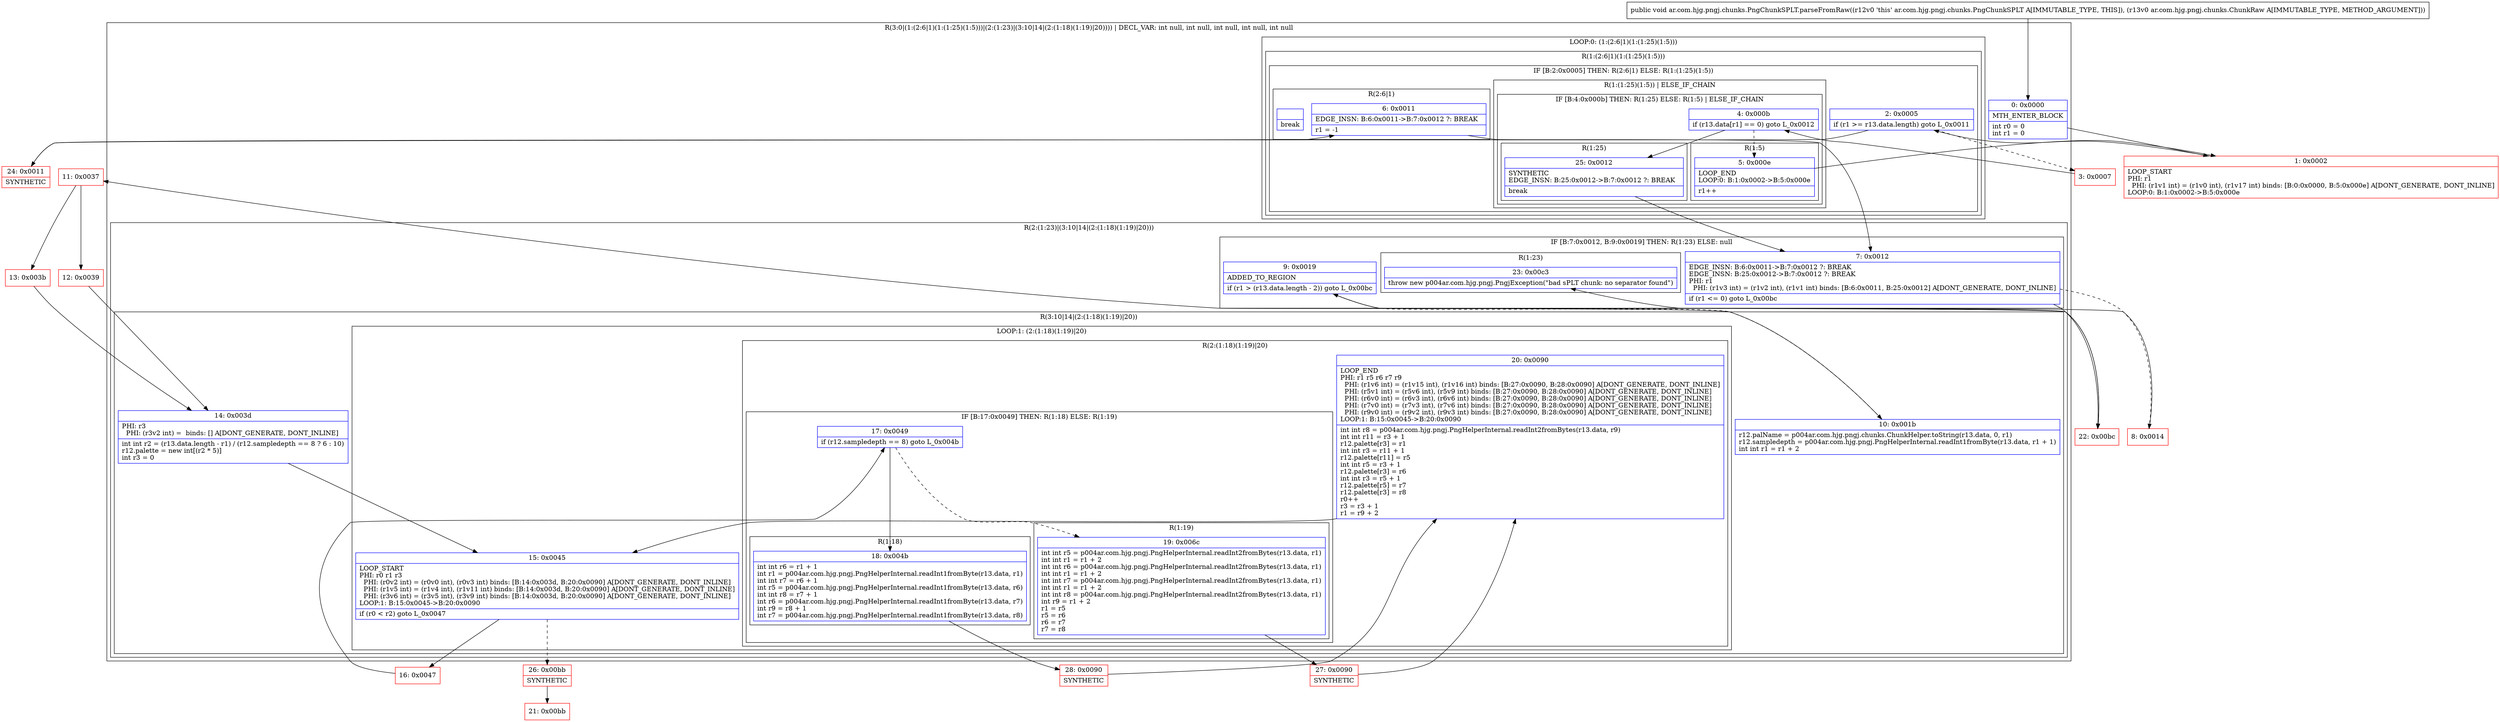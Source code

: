 digraph "CFG forar.com.hjg.pngj.chunks.PngChunkSPLT.parseFromRaw(Lar\/com\/hjg\/pngj\/chunks\/ChunkRaw;)V" {
subgraph cluster_Region_1013422147 {
label = "R(3:0|(1:(2:6|1)(1:(1:25)(1:5)))|(2:(1:23)|(3:10|14|(2:(1:18)(1:19)|20)))) | DECL_VAR: int null, int null, int null, int null, int null\l";
node [shape=record,color=blue];
Node_0 [shape=record,label="{0\:\ 0x0000|MTH_ENTER_BLOCK\l|int r0 = 0\lint r1 = 0\l}"];
subgraph cluster_LoopRegion_374414847 {
label = "LOOP:0: (1:(2:6|1)(1:(1:25)(1:5)))";
node [shape=record,color=blue];
subgraph cluster_Region_2275908 {
label = "R(1:(2:6|1)(1:(1:25)(1:5)))";
node [shape=record,color=blue];
subgraph cluster_IfRegion_2016753528 {
label = "IF [B:2:0x0005] THEN: R(2:6|1) ELSE: R(1:(1:25)(1:5))";
node [shape=record,color=blue];
Node_2 [shape=record,label="{2\:\ 0x0005|if (r1 \>= r13.data.length) goto L_0x0011\l}"];
subgraph cluster_Region_1234887077 {
label = "R(2:6|1)";
node [shape=record,color=blue];
Node_6 [shape=record,label="{6\:\ 0x0011|EDGE_INSN: B:6:0x0011\-\>B:7:0x0012 ?: BREAK  \l|r1 = \-1\l}"];
Node_InsnContainer_144286404 [shape=record,label="{|break\l}"];
}
subgraph cluster_Region_247045526 {
label = "R(1:(1:25)(1:5)) | ELSE_IF_CHAIN\l";
node [shape=record,color=blue];
subgraph cluster_IfRegion_957902963 {
label = "IF [B:4:0x000b] THEN: R(1:25) ELSE: R(1:5) | ELSE_IF_CHAIN\l";
node [shape=record,color=blue];
Node_4 [shape=record,label="{4\:\ 0x000b|if (r13.data[r1] == 0) goto L_0x0012\l}"];
subgraph cluster_Region_278517595 {
label = "R(1:25)";
node [shape=record,color=blue];
Node_25 [shape=record,label="{25\:\ 0x0012|SYNTHETIC\lEDGE_INSN: B:25:0x0012\-\>B:7:0x0012 ?: BREAK  \l|break\l}"];
}
subgraph cluster_Region_1228918101 {
label = "R(1:5)";
node [shape=record,color=blue];
Node_5 [shape=record,label="{5\:\ 0x000e|LOOP_END\lLOOP:0: B:1:0x0002\-\>B:5:0x000e\l|r1++\l}"];
}
}
}
}
}
}
subgraph cluster_Region_92061590 {
label = "R(2:(1:23)|(3:10|14|(2:(1:18)(1:19)|20)))";
node [shape=record,color=blue];
subgraph cluster_IfRegion_655440188 {
label = "IF [B:7:0x0012, B:9:0x0019] THEN: R(1:23) ELSE: null";
node [shape=record,color=blue];
Node_7 [shape=record,label="{7\:\ 0x0012|EDGE_INSN: B:6:0x0011\-\>B:7:0x0012 ?: BREAK  \lEDGE_INSN: B:25:0x0012\-\>B:7:0x0012 ?: BREAK  \lPHI: r1 \l  PHI: (r1v3 int) = (r1v2 int), (r1v1 int) binds: [B:6:0x0011, B:25:0x0012] A[DONT_GENERATE, DONT_INLINE]\l|if (r1 \<= 0) goto L_0x00bc\l}"];
Node_9 [shape=record,label="{9\:\ 0x0019|ADDED_TO_REGION\l|if (r1 \> (r13.data.length \- 2)) goto L_0x00bc\l}"];
subgraph cluster_Region_1085715071 {
label = "R(1:23)";
node [shape=record,color=blue];
Node_23 [shape=record,label="{23\:\ 0x00c3|throw new p004ar.com.hjg.pngj.PngjException(\"bad sPLT chunk: no separator found\")\l}"];
}
}
subgraph cluster_Region_284364270 {
label = "R(3:10|14|(2:(1:18)(1:19)|20))";
node [shape=record,color=blue];
Node_10 [shape=record,label="{10\:\ 0x001b|r12.palName = p004ar.com.hjg.pngj.chunks.ChunkHelper.toString(r13.data, 0, r1)\lr12.sampledepth = p004ar.com.hjg.pngj.PngHelperInternal.readInt1fromByte(r13.data, r1 + 1)\lint int r1 = r1 + 2\l}"];
Node_14 [shape=record,label="{14\:\ 0x003d|PHI: r3 \l  PHI: (r3v2 int) =  binds: [] A[DONT_GENERATE, DONT_INLINE]\l|int int r2 = (r13.data.length \- r1) \/ (r12.sampledepth == 8 ? 6 : 10)\lr12.palette = new int[(r2 * 5)]\lint r3 = 0\l}"];
subgraph cluster_LoopRegion_781057081 {
label = "LOOP:1: (2:(1:18)(1:19)|20)";
node [shape=record,color=blue];
Node_15 [shape=record,label="{15\:\ 0x0045|LOOP_START\lPHI: r0 r1 r3 \l  PHI: (r0v2 int) = (r0v0 int), (r0v3 int) binds: [B:14:0x003d, B:20:0x0090] A[DONT_GENERATE, DONT_INLINE]\l  PHI: (r1v5 int) = (r1v4 int), (r1v11 int) binds: [B:14:0x003d, B:20:0x0090] A[DONT_GENERATE, DONT_INLINE]\l  PHI: (r3v6 int) = (r3v5 int), (r3v9 int) binds: [B:14:0x003d, B:20:0x0090] A[DONT_GENERATE, DONT_INLINE]\lLOOP:1: B:15:0x0045\-\>B:20:0x0090\l|if (r0 \< r2) goto L_0x0047\l}"];
subgraph cluster_Region_2071550018 {
label = "R(2:(1:18)(1:19)|20)";
node [shape=record,color=blue];
subgraph cluster_IfRegion_44155602 {
label = "IF [B:17:0x0049] THEN: R(1:18) ELSE: R(1:19)";
node [shape=record,color=blue];
Node_17 [shape=record,label="{17\:\ 0x0049|if (r12.sampledepth == 8) goto L_0x004b\l}"];
subgraph cluster_Region_1093428863 {
label = "R(1:18)";
node [shape=record,color=blue];
Node_18 [shape=record,label="{18\:\ 0x004b|int int r6 = r1 + 1\lint r1 = p004ar.com.hjg.pngj.PngHelperInternal.readInt1fromByte(r13.data, r1)\lint int r7 = r6 + 1\lint r5 = p004ar.com.hjg.pngj.PngHelperInternal.readInt1fromByte(r13.data, r6)\lint int r8 = r7 + 1\lint r6 = p004ar.com.hjg.pngj.PngHelperInternal.readInt1fromByte(r13.data, r7)\lint r9 = r8 + 1\lint r7 = p004ar.com.hjg.pngj.PngHelperInternal.readInt1fromByte(r13.data, r8)\l}"];
}
subgraph cluster_Region_1003294145 {
label = "R(1:19)";
node [shape=record,color=blue];
Node_19 [shape=record,label="{19\:\ 0x006c|int int r5 = p004ar.com.hjg.pngj.PngHelperInternal.readInt2fromBytes(r13.data, r1)\lint int r1 = r1 + 2\lint int r6 = p004ar.com.hjg.pngj.PngHelperInternal.readInt2fromBytes(r13.data, r1)\lint int r1 = r1 + 2\lint int r7 = p004ar.com.hjg.pngj.PngHelperInternal.readInt2fromBytes(r13.data, r1)\lint int r1 = r1 + 2\lint int r8 = p004ar.com.hjg.pngj.PngHelperInternal.readInt2fromBytes(r13.data, r1)\lint r9 = r1 + 2\lr1 = r5\lr5 = r6\lr6 = r7\lr7 = r8\l}"];
}
}
Node_20 [shape=record,label="{20\:\ 0x0090|LOOP_END\lPHI: r1 r5 r6 r7 r9 \l  PHI: (r1v6 int) = (r1v15 int), (r1v16 int) binds: [B:27:0x0090, B:28:0x0090] A[DONT_GENERATE, DONT_INLINE]\l  PHI: (r5v1 int) = (r5v6 int), (r5v9 int) binds: [B:27:0x0090, B:28:0x0090] A[DONT_GENERATE, DONT_INLINE]\l  PHI: (r6v0 int) = (r6v3 int), (r6v6 int) binds: [B:27:0x0090, B:28:0x0090] A[DONT_GENERATE, DONT_INLINE]\l  PHI: (r7v0 int) = (r7v3 int), (r7v6 int) binds: [B:27:0x0090, B:28:0x0090] A[DONT_GENERATE, DONT_INLINE]\l  PHI: (r9v0 int) = (r9v2 int), (r9v3 int) binds: [B:27:0x0090, B:28:0x0090] A[DONT_GENERATE, DONT_INLINE]\lLOOP:1: B:15:0x0045\-\>B:20:0x0090\l|int int r8 = p004ar.com.hjg.pngj.PngHelperInternal.readInt2fromBytes(r13.data, r9)\lint int r11 = r3 + 1\lr12.palette[r3] = r1\lint int r3 = r11 + 1\lr12.palette[r11] = r5\lint int r5 = r3 + 1\lr12.palette[r3] = r6\lint int r3 = r5 + 1\lr12.palette[r5] = r7\lr12.palette[r3] = r8\lr0++\lr3 = r3 + 1\lr1 = r9 + 2\l}"];
}
}
}
}
}
Node_1 [shape=record,color=red,label="{1\:\ 0x0002|LOOP_START\lPHI: r1 \l  PHI: (r1v1 int) = (r1v0 int), (r1v17 int) binds: [B:0:0x0000, B:5:0x000e] A[DONT_GENERATE, DONT_INLINE]\lLOOP:0: B:1:0x0002\-\>B:5:0x000e\l}"];
Node_3 [shape=record,color=red,label="{3\:\ 0x0007}"];
Node_8 [shape=record,color=red,label="{8\:\ 0x0014}"];
Node_11 [shape=record,color=red,label="{11\:\ 0x0037}"];
Node_12 [shape=record,color=red,label="{12\:\ 0x0039}"];
Node_13 [shape=record,color=red,label="{13\:\ 0x003b}"];
Node_16 [shape=record,color=red,label="{16\:\ 0x0047}"];
Node_21 [shape=record,color=red,label="{21\:\ 0x00bb}"];
Node_22 [shape=record,color=red,label="{22\:\ 0x00bc}"];
Node_24 [shape=record,color=red,label="{24\:\ 0x0011|SYNTHETIC\l}"];
Node_26 [shape=record,color=red,label="{26\:\ 0x00bb|SYNTHETIC\l}"];
Node_27 [shape=record,color=red,label="{27\:\ 0x0090|SYNTHETIC\l}"];
Node_28 [shape=record,color=red,label="{28\:\ 0x0090|SYNTHETIC\l}"];
MethodNode[shape=record,label="{public void ar.com.hjg.pngj.chunks.PngChunkSPLT.parseFromRaw((r12v0 'this' ar.com.hjg.pngj.chunks.PngChunkSPLT A[IMMUTABLE_TYPE, THIS]), (r13v0 ar.com.hjg.pngj.chunks.ChunkRaw A[IMMUTABLE_TYPE, METHOD_ARGUMENT])) }"];
MethodNode -> Node_0;
Node_0 -> Node_1;
Node_2 -> Node_3[style=dashed];
Node_2 -> Node_24;
Node_6 -> Node_7;
Node_4 -> Node_5[style=dashed];
Node_4 -> Node_25;
Node_25 -> Node_7;
Node_5 -> Node_1;
Node_7 -> Node_8[style=dashed];
Node_7 -> Node_22;
Node_9 -> Node_10[style=dashed];
Node_9 -> Node_22;
Node_10 -> Node_11;
Node_14 -> Node_15;
Node_15 -> Node_16;
Node_15 -> Node_26[style=dashed];
Node_17 -> Node_18;
Node_17 -> Node_19[style=dashed];
Node_18 -> Node_28;
Node_19 -> Node_27;
Node_20 -> Node_15;
Node_1 -> Node_2;
Node_3 -> Node_4;
Node_8 -> Node_9;
Node_11 -> Node_12;
Node_11 -> Node_13;
Node_12 -> Node_14;
Node_13 -> Node_14;
Node_16 -> Node_17;
Node_22 -> Node_23;
Node_24 -> Node_6;
Node_26 -> Node_21;
Node_27 -> Node_20;
Node_28 -> Node_20;
}

